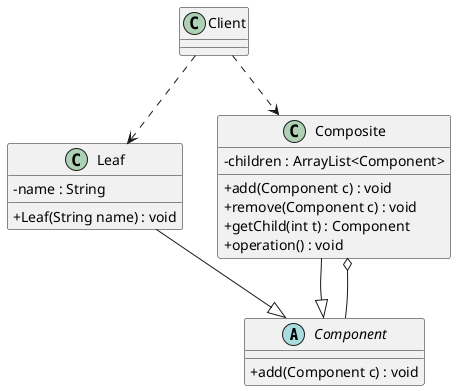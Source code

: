 @startuml
skinparam classAttributeIconSize 0
'抽象构件
Abstract Component{
 + add(Component c) : void
}

'树叶构件
Class Leaf{
 - name : String
 + Leaf(String name) : void

}
Leaf --|> Component

'树枝构件
Class Composite{
 - children : ArrayList<Component>
   + add(Component c) : void
   + remove(Component c) : void
   + getChild(int t) : Component
   + operation() : void
}

Composite --|> Component
Composite o-- Component

Class Client

Client ..> Leaf
Client ..> Composite
@enduml